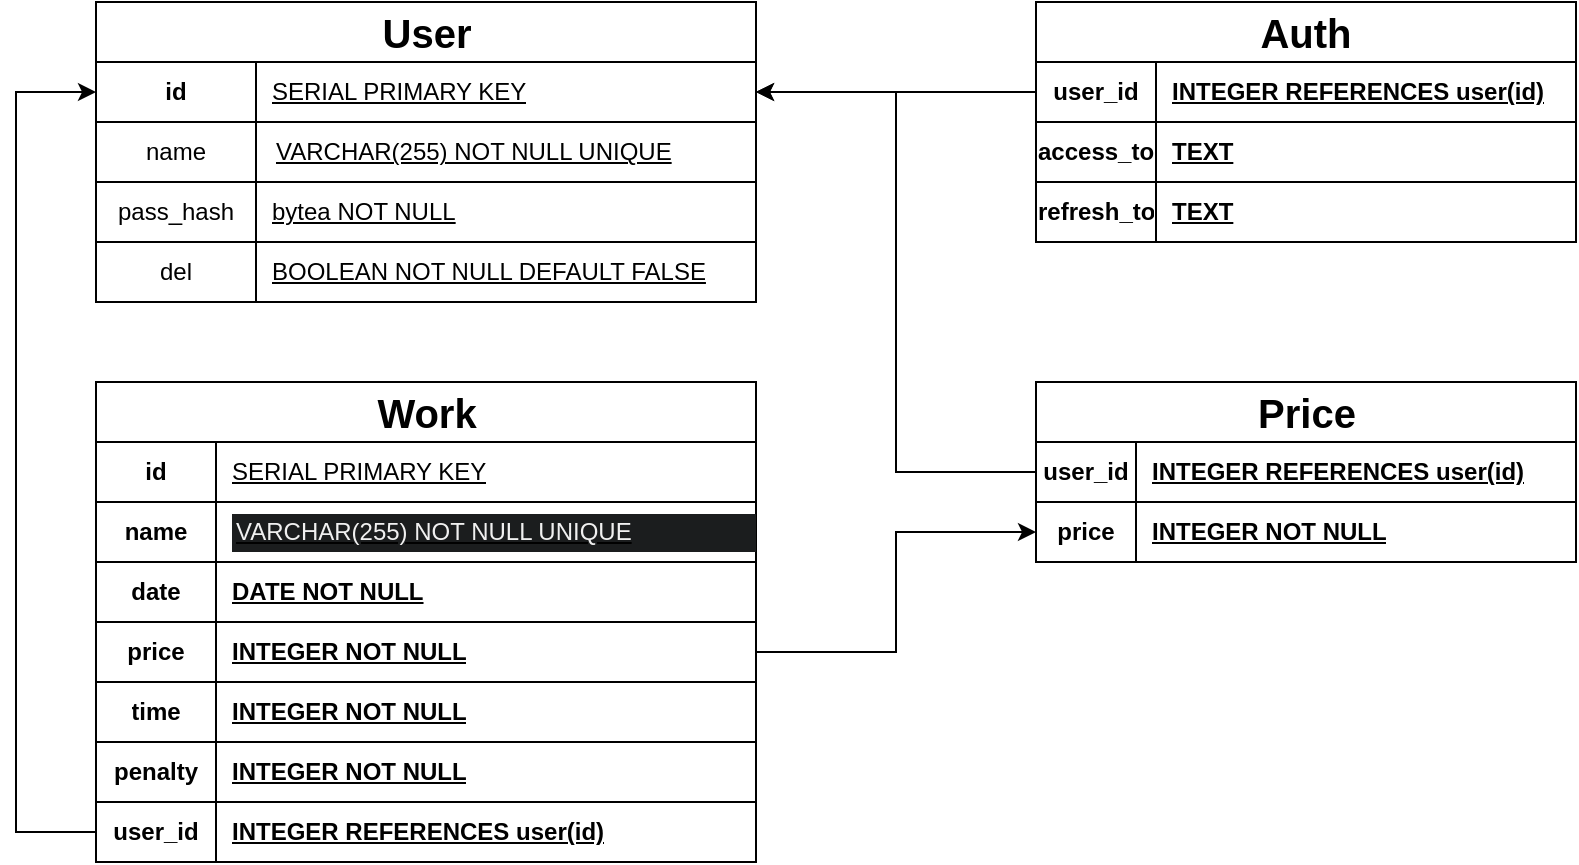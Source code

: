 <mxfile version="24.0.4" type="device">
  <diagram name="Page-1" id="-S48uvGDNK069cQVa7kJ">
    <mxGraphModel dx="1434" dy="838" grid="1" gridSize="10" guides="1" tooltips="1" connect="1" arrows="1" fold="1" page="1" pageScale="1" pageWidth="850" pageHeight="1100" math="0" shadow="0">
      <root>
        <mxCell id="0" />
        <mxCell id="1" parent="0" />
        <mxCell id="Ee7Y3M4xubzBsLbzwCd5-16" value="&lt;font style=&quot;font-size: 20px;&quot;&gt;User&lt;/font&gt;" style="shape=table;startSize=30;container=1;collapsible=1;childLayout=tableLayout;fixedRows=1;rowLines=0;fontStyle=1;align=center;resizeLast=1;html=1;" vertex="1" parent="1">
          <mxGeometry x="70" y="40" width="330" height="150" as="geometry" />
        </mxCell>
        <mxCell id="Ee7Y3M4xubzBsLbzwCd5-17" value="" style="shape=tableRow;horizontal=0;startSize=0;swimlaneHead=0;swimlaneBody=0;fillColor=none;collapsible=0;dropTarget=0;points=[[0,0.5],[1,0.5]];portConstraint=eastwest;top=0;left=0;right=0;bottom=1;" vertex="1" parent="Ee7Y3M4xubzBsLbzwCd5-16">
          <mxGeometry y="30" width="330" height="30" as="geometry" />
        </mxCell>
        <mxCell id="Ee7Y3M4xubzBsLbzwCd5-18" value="id" style="shape=partialRectangle;connectable=0;fillColor=none;top=0;left=0;bottom=0;right=0;fontStyle=1;overflow=hidden;whiteSpace=wrap;html=1;" vertex="1" parent="Ee7Y3M4xubzBsLbzwCd5-17">
          <mxGeometry width="80" height="30" as="geometry">
            <mxRectangle width="80" height="30" as="alternateBounds" />
          </mxGeometry>
        </mxCell>
        <mxCell id="Ee7Y3M4xubzBsLbzwCd5-19" value="&lt;span style=&quot;font-weight: normal;&quot;&gt;SERIAL PRIMARY KEY&lt;/span&gt;" style="shape=partialRectangle;connectable=0;fillColor=none;top=0;left=0;bottom=0;right=0;align=left;spacingLeft=6;fontStyle=5;overflow=hidden;whiteSpace=wrap;html=1;" vertex="1" parent="Ee7Y3M4xubzBsLbzwCd5-17">
          <mxGeometry x="80" width="250" height="30" as="geometry">
            <mxRectangle width="250" height="30" as="alternateBounds" />
          </mxGeometry>
        </mxCell>
        <mxCell id="Ee7Y3M4xubzBsLbzwCd5-32" value="" style="shape=tableRow;horizontal=0;startSize=0;swimlaneHead=0;swimlaneBody=0;fillColor=none;collapsible=0;dropTarget=0;points=[[0,0.5],[1,0.5]];portConstraint=eastwest;top=0;left=0;right=0;bottom=1;" vertex="1" parent="Ee7Y3M4xubzBsLbzwCd5-16">
          <mxGeometry y="60" width="330" height="30" as="geometry" />
        </mxCell>
        <mxCell id="Ee7Y3M4xubzBsLbzwCd5-33" value="&lt;span style=&quot;font-weight: 400;&quot;&gt;name&lt;/span&gt;" style="shape=partialRectangle;connectable=0;fillColor=none;top=0;left=0;bottom=0;right=0;fontStyle=1;overflow=hidden;whiteSpace=wrap;html=1;" vertex="1" parent="Ee7Y3M4xubzBsLbzwCd5-32">
          <mxGeometry width="80" height="30" as="geometry">
            <mxRectangle width="80" height="30" as="alternateBounds" />
          </mxGeometry>
        </mxCell>
        <mxCell id="Ee7Y3M4xubzBsLbzwCd5-34" value="&lt;table style=&quot;font-size: 1em; width: 360px;&quot; cellpadding=&quot;2&quot; cellspacing=&quot;0&quot;&gt;&lt;tbody&gt;&lt;tr style=&quot;font-weight: 400;&quot;&gt;&lt;td&gt;VARCHAR(255) NOT NULL UNIQUE&lt;/td&gt;&lt;/tr&gt;&lt;/tbody&gt;&lt;/table&gt;" style="shape=partialRectangle;connectable=0;fillColor=none;top=0;left=0;bottom=0;right=0;align=left;spacingLeft=6;fontStyle=5;overflow=hidden;whiteSpace=wrap;html=1;" vertex="1" parent="Ee7Y3M4xubzBsLbzwCd5-32">
          <mxGeometry x="80" width="250" height="30" as="geometry">
            <mxRectangle width="250" height="30" as="alternateBounds" />
          </mxGeometry>
        </mxCell>
        <mxCell id="Ee7Y3M4xubzBsLbzwCd5-35" value="" style="shape=tableRow;horizontal=0;startSize=0;swimlaneHead=0;swimlaneBody=0;fillColor=none;collapsible=0;dropTarget=0;points=[[0,0.5],[1,0.5]];portConstraint=eastwest;top=0;left=0;right=0;bottom=1;" vertex="1" parent="Ee7Y3M4xubzBsLbzwCd5-16">
          <mxGeometry y="90" width="330" height="30" as="geometry" />
        </mxCell>
        <mxCell id="Ee7Y3M4xubzBsLbzwCd5-36" value="&lt;span style=&quot;font-weight: 400;&quot;&gt;pass_hash&lt;/span&gt;" style="shape=partialRectangle;connectable=0;fillColor=none;top=0;left=0;bottom=0;right=0;fontStyle=1;overflow=hidden;whiteSpace=wrap;html=1;" vertex="1" parent="Ee7Y3M4xubzBsLbzwCd5-35">
          <mxGeometry width="80" height="30" as="geometry">
            <mxRectangle width="80" height="30" as="alternateBounds" />
          </mxGeometry>
        </mxCell>
        <mxCell id="Ee7Y3M4xubzBsLbzwCd5-37" value="&lt;span style=&quot;font-weight: 400;&quot;&gt;bytea NOT NULL&lt;/span&gt;" style="shape=partialRectangle;connectable=0;fillColor=none;top=0;left=0;bottom=0;right=0;align=left;spacingLeft=6;fontStyle=5;overflow=hidden;whiteSpace=wrap;html=1;" vertex="1" parent="Ee7Y3M4xubzBsLbzwCd5-35">
          <mxGeometry x="80" width="250" height="30" as="geometry">
            <mxRectangle width="250" height="30" as="alternateBounds" />
          </mxGeometry>
        </mxCell>
        <mxCell id="Ee7Y3M4xubzBsLbzwCd5-40" value="" style="shape=tableRow;horizontal=0;startSize=0;swimlaneHead=0;swimlaneBody=0;fillColor=none;collapsible=0;dropTarget=0;points=[[0,0.5],[1,0.5]];portConstraint=eastwest;top=0;left=0;right=0;bottom=1;" vertex="1" parent="Ee7Y3M4xubzBsLbzwCd5-16">
          <mxGeometry y="120" width="330" height="30" as="geometry" />
        </mxCell>
        <mxCell id="Ee7Y3M4xubzBsLbzwCd5-41" value="&lt;span style=&quot;font-weight: 400;&quot;&gt;del&lt;/span&gt;" style="shape=partialRectangle;connectable=0;fillColor=none;top=0;left=0;bottom=0;right=0;fontStyle=1;overflow=hidden;whiteSpace=wrap;html=1;" vertex="1" parent="Ee7Y3M4xubzBsLbzwCd5-40">
          <mxGeometry width="80" height="30" as="geometry">
            <mxRectangle width="80" height="30" as="alternateBounds" />
          </mxGeometry>
        </mxCell>
        <mxCell id="Ee7Y3M4xubzBsLbzwCd5-42" value="&lt;span style=&quot;font-weight: 400;&quot;&gt;BOOLEAN NOT NULL DEFAULT FALSE&lt;/span&gt;" style="shape=partialRectangle;connectable=0;fillColor=none;top=0;left=0;bottom=0;right=0;align=left;spacingLeft=6;fontStyle=5;overflow=hidden;whiteSpace=wrap;html=1;" vertex="1" parent="Ee7Y3M4xubzBsLbzwCd5-40">
          <mxGeometry x="80" width="250" height="30" as="geometry">
            <mxRectangle width="250" height="30" as="alternateBounds" />
          </mxGeometry>
        </mxCell>
        <mxCell id="Ee7Y3M4xubzBsLbzwCd5-3" value="&lt;font style=&quot;font-size: 20px;&quot;&gt;Auth&lt;/font&gt;" style="shape=table;startSize=30;container=1;collapsible=1;childLayout=tableLayout;fixedRows=1;rowLines=0;fontStyle=1;align=center;resizeLast=1;html=1;whiteSpace=wrap;" vertex="1" parent="1">
          <mxGeometry x="540" y="40" width="270" height="120" as="geometry">
            <mxRectangle x="400" y="250" width="90" height="40" as="alternateBounds" />
          </mxGeometry>
        </mxCell>
        <mxCell id="Ee7Y3M4xubzBsLbzwCd5-29" value="" style="shape=tableRow;horizontal=0;startSize=0;swimlaneHead=0;swimlaneBody=0;fillColor=none;collapsible=0;dropTarget=0;points=[[0,0.5],[1,0.5]];portConstraint=eastwest;top=0;left=0;right=0;bottom=1;" vertex="1" parent="Ee7Y3M4xubzBsLbzwCd5-3">
          <mxGeometry y="30" width="270" height="30" as="geometry" />
        </mxCell>
        <mxCell id="Ee7Y3M4xubzBsLbzwCd5-30" value="user_id" style="shape=partialRectangle;connectable=0;fillColor=none;top=0;left=0;bottom=0;right=0;fontStyle=1;overflow=hidden;whiteSpace=wrap;html=1;" vertex="1" parent="Ee7Y3M4xubzBsLbzwCd5-29">
          <mxGeometry width="60" height="30" as="geometry">
            <mxRectangle width="60" height="30" as="alternateBounds" />
          </mxGeometry>
        </mxCell>
        <mxCell id="Ee7Y3M4xubzBsLbzwCd5-31" value="INTEGER REFERENCES user(id)" style="shape=partialRectangle;connectable=0;fillColor=none;top=0;left=0;bottom=0;right=0;align=left;spacingLeft=6;fontStyle=5;overflow=hidden;whiteSpace=wrap;html=1;" vertex="1" parent="Ee7Y3M4xubzBsLbzwCd5-29">
          <mxGeometry x="60" width="210" height="30" as="geometry">
            <mxRectangle width="210" height="30" as="alternateBounds" />
          </mxGeometry>
        </mxCell>
        <mxCell id="Ee7Y3M4xubzBsLbzwCd5-53" value="" style="shape=tableRow;horizontal=0;startSize=0;swimlaneHead=0;swimlaneBody=0;fillColor=none;collapsible=0;dropTarget=0;points=[[0,0.5],[1,0.5]];portConstraint=eastwest;top=0;left=0;right=0;bottom=1;" vertex="1" parent="Ee7Y3M4xubzBsLbzwCd5-3">
          <mxGeometry y="60" width="270" height="30" as="geometry" />
        </mxCell>
        <mxCell id="Ee7Y3M4xubzBsLbzwCd5-54" value="access_token" style="shape=partialRectangle;connectable=0;fillColor=none;top=0;left=0;bottom=0;right=0;fontStyle=1;overflow=hidden;whiteSpace=wrap;html=1;" vertex="1" parent="Ee7Y3M4xubzBsLbzwCd5-53">
          <mxGeometry width="60" height="30" as="geometry">
            <mxRectangle width="60" height="30" as="alternateBounds" />
          </mxGeometry>
        </mxCell>
        <mxCell id="Ee7Y3M4xubzBsLbzwCd5-55" value="TEXT" style="shape=partialRectangle;connectable=0;fillColor=none;top=0;left=0;bottom=0;right=0;align=left;spacingLeft=6;fontStyle=5;overflow=hidden;whiteSpace=wrap;html=1;" vertex="1" parent="Ee7Y3M4xubzBsLbzwCd5-53">
          <mxGeometry x="60" width="210" height="30" as="geometry">
            <mxRectangle width="210" height="30" as="alternateBounds" />
          </mxGeometry>
        </mxCell>
        <mxCell id="Ee7Y3M4xubzBsLbzwCd5-50" value="" style="shape=tableRow;horizontal=0;startSize=0;swimlaneHead=0;swimlaneBody=0;fillColor=none;collapsible=0;dropTarget=0;points=[[0,0.5],[1,0.5]];portConstraint=eastwest;top=0;left=0;right=0;bottom=1;" vertex="1" parent="Ee7Y3M4xubzBsLbzwCd5-3">
          <mxGeometry y="90" width="270" height="30" as="geometry" />
        </mxCell>
        <mxCell id="Ee7Y3M4xubzBsLbzwCd5-51" value="refresh_token" style="shape=partialRectangle;connectable=0;fillColor=none;top=0;left=0;bottom=0;right=0;fontStyle=1;overflow=hidden;whiteSpace=wrap;html=1;" vertex="1" parent="Ee7Y3M4xubzBsLbzwCd5-50">
          <mxGeometry width="60" height="30" as="geometry">
            <mxRectangle width="60" height="30" as="alternateBounds" />
          </mxGeometry>
        </mxCell>
        <mxCell id="Ee7Y3M4xubzBsLbzwCd5-52" value="TEXT" style="shape=partialRectangle;connectable=0;fillColor=none;top=0;left=0;bottom=0;right=0;align=left;spacingLeft=6;fontStyle=5;overflow=hidden;whiteSpace=wrap;html=1;" vertex="1" parent="Ee7Y3M4xubzBsLbzwCd5-50">
          <mxGeometry x="60" width="210" height="30" as="geometry">
            <mxRectangle width="210" height="30" as="alternateBounds" />
          </mxGeometry>
        </mxCell>
        <mxCell id="Ee7Y3M4xubzBsLbzwCd5-56" value="&lt;font style=&quot;font-size: 20px;&quot;&gt;Work&lt;/font&gt;" style="shape=table;startSize=30;container=1;collapsible=1;childLayout=tableLayout;fixedRows=1;rowLines=0;fontStyle=1;align=center;resizeLast=1;html=1;" vertex="1" parent="1">
          <mxGeometry x="70" y="230" width="330" height="240" as="geometry" />
        </mxCell>
        <mxCell id="Ee7Y3M4xubzBsLbzwCd5-57" value="" style="shape=tableRow;horizontal=0;startSize=0;swimlaneHead=0;swimlaneBody=0;fillColor=none;collapsible=0;dropTarget=0;points=[[0,0.5],[1,0.5]];portConstraint=eastwest;top=0;left=0;right=0;bottom=1;" vertex="1" parent="Ee7Y3M4xubzBsLbzwCd5-56">
          <mxGeometry y="30" width="330" height="30" as="geometry" />
        </mxCell>
        <mxCell id="Ee7Y3M4xubzBsLbzwCd5-58" value="id" style="shape=partialRectangle;connectable=0;fillColor=none;top=0;left=0;bottom=0;right=0;fontStyle=1;overflow=hidden;whiteSpace=wrap;html=1;" vertex="1" parent="Ee7Y3M4xubzBsLbzwCd5-57">
          <mxGeometry width="60" height="30" as="geometry">
            <mxRectangle width="60" height="30" as="alternateBounds" />
          </mxGeometry>
        </mxCell>
        <mxCell id="Ee7Y3M4xubzBsLbzwCd5-59" value="&lt;span style=&quot;font-weight: 400;&quot;&gt;SERIAL PRIMARY KEY&lt;/span&gt;" style="shape=partialRectangle;connectable=0;fillColor=none;top=0;left=0;bottom=0;right=0;align=left;spacingLeft=6;fontStyle=5;overflow=hidden;whiteSpace=wrap;html=1;" vertex="1" parent="Ee7Y3M4xubzBsLbzwCd5-57">
          <mxGeometry x="60" width="270" height="30" as="geometry">
            <mxRectangle width="270" height="30" as="alternateBounds" />
          </mxGeometry>
        </mxCell>
        <mxCell id="Ee7Y3M4xubzBsLbzwCd5-69" value="" style="shape=tableRow;horizontal=0;startSize=0;swimlaneHead=0;swimlaneBody=0;fillColor=none;collapsible=0;dropTarget=0;points=[[0,0.5],[1,0.5]];portConstraint=eastwest;top=0;left=0;right=0;bottom=1;" vertex="1" parent="Ee7Y3M4xubzBsLbzwCd5-56">
          <mxGeometry y="60" width="330" height="30" as="geometry" />
        </mxCell>
        <mxCell id="Ee7Y3M4xubzBsLbzwCd5-70" value="name" style="shape=partialRectangle;connectable=0;fillColor=none;top=0;left=0;bottom=0;right=0;fontStyle=1;overflow=hidden;whiteSpace=wrap;html=1;" vertex="1" parent="Ee7Y3M4xubzBsLbzwCd5-69">
          <mxGeometry width="60" height="30" as="geometry">
            <mxRectangle width="60" height="30" as="alternateBounds" />
          </mxGeometry>
        </mxCell>
        <mxCell id="Ee7Y3M4xubzBsLbzwCd5-71" value="&lt;table style=&quot;border-color: rgb(0, 0, 0); color: rgb(240, 240, 240); font-family: Helvetica; font-size: 1em; font-style: normal; font-variant-ligatures: normal; font-variant-caps: normal; font-weight: 700; letter-spacing: normal; orphans: 2; text-align: left; text-transform: none; widows: 2; word-spacing: 0px; -webkit-text-stroke-width: 0px; white-space: normal; background-color: rgb(27, 29, 30); text-decoration-thickness: initial; text-decoration-style: initial; text-decoration-color: initial; width: 360px;&quot; cellpadding=&quot;2&quot; cellspacing=&quot;0&quot;&gt;&lt;tbody style=&quot;border-color: rgb(0, 0, 0);&quot;&gt;&lt;tr style=&quot;border-color: rgb(0, 0, 0); font-weight: 400;&quot;&gt;&lt;td style=&quot;border-color: rgb(0, 0, 0);&quot;&gt;VARCHAR(255) NOT NULL UNIQUE&lt;/td&gt;&lt;/tr&gt;&lt;/tbody&gt;&lt;/table&gt;" style="shape=partialRectangle;connectable=0;fillColor=none;top=0;left=0;bottom=0;right=0;align=left;spacingLeft=6;fontStyle=5;overflow=hidden;whiteSpace=wrap;html=1;" vertex="1" parent="Ee7Y3M4xubzBsLbzwCd5-69">
          <mxGeometry x="60" width="270" height="30" as="geometry">
            <mxRectangle width="270" height="30" as="alternateBounds" />
          </mxGeometry>
        </mxCell>
        <mxCell id="Ee7Y3M4xubzBsLbzwCd5-72" value="" style="shape=tableRow;horizontal=0;startSize=0;swimlaneHead=0;swimlaneBody=0;fillColor=none;collapsible=0;dropTarget=0;points=[[0,0.5],[1,0.5]];portConstraint=eastwest;top=0;left=0;right=0;bottom=1;" vertex="1" parent="Ee7Y3M4xubzBsLbzwCd5-56">
          <mxGeometry y="90" width="330" height="30" as="geometry" />
        </mxCell>
        <mxCell id="Ee7Y3M4xubzBsLbzwCd5-73" value="date" style="shape=partialRectangle;connectable=0;fillColor=none;top=0;left=0;bottom=0;right=0;fontStyle=1;overflow=hidden;whiteSpace=wrap;html=1;" vertex="1" parent="Ee7Y3M4xubzBsLbzwCd5-72">
          <mxGeometry width="60" height="30" as="geometry">
            <mxRectangle width="60" height="30" as="alternateBounds" />
          </mxGeometry>
        </mxCell>
        <mxCell id="Ee7Y3M4xubzBsLbzwCd5-74" value="DATE NOT NULL" style="shape=partialRectangle;connectable=0;fillColor=none;top=0;left=0;bottom=0;right=0;align=left;spacingLeft=6;fontStyle=5;overflow=hidden;whiteSpace=wrap;html=1;" vertex="1" parent="Ee7Y3M4xubzBsLbzwCd5-72">
          <mxGeometry x="60" width="270" height="30" as="geometry">
            <mxRectangle width="270" height="30" as="alternateBounds" />
          </mxGeometry>
        </mxCell>
        <mxCell id="Ee7Y3M4xubzBsLbzwCd5-75" value="" style="shape=tableRow;horizontal=0;startSize=0;swimlaneHead=0;swimlaneBody=0;fillColor=none;collapsible=0;dropTarget=0;points=[[0,0.5],[1,0.5]];portConstraint=eastwest;top=0;left=0;right=0;bottom=1;" vertex="1" parent="Ee7Y3M4xubzBsLbzwCd5-56">
          <mxGeometry y="120" width="330" height="30" as="geometry" />
        </mxCell>
        <mxCell id="Ee7Y3M4xubzBsLbzwCd5-76" value="price" style="shape=partialRectangle;connectable=0;fillColor=none;top=0;left=0;bottom=0;right=0;fontStyle=1;overflow=hidden;whiteSpace=wrap;html=1;" vertex="1" parent="Ee7Y3M4xubzBsLbzwCd5-75">
          <mxGeometry width="60" height="30" as="geometry">
            <mxRectangle width="60" height="30" as="alternateBounds" />
          </mxGeometry>
        </mxCell>
        <mxCell id="Ee7Y3M4xubzBsLbzwCd5-77" value="INTEGER NOT NULL" style="shape=partialRectangle;connectable=0;fillColor=none;top=0;left=0;bottom=0;right=0;align=left;spacingLeft=6;fontStyle=5;overflow=hidden;whiteSpace=wrap;html=1;" vertex="1" parent="Ee7Y3M4xubzBsLbzwCd5-75">
          <mxGeometry x="60" width="270" height="30" as="geometry">
            <mxRectangle width="270" height="30" as="alternateBounds" />
          </mxGeometry>
        </mxCell>
        <mxCell id="Ee7Y3M4xubzBsLbzwCd5-78" value="" style="shape=tableRow;horizontal=0;startSize=0;swimlaneHead=0;swimlaneBody=0;fillColor=none;collapsible=0;dropTarget=0;points=[[0,0.5],[1,0.5]];portConstraint=eastwest;top=0;left=0;right=0;bottom=1;" vertex="1" parent="Ee7Y3M4xubzBsLbzwCd5-56">
          <mxGeometry y="150" width="330" height="30" as="geometry" />
        </mxCell>
        <mxCell id="Ee7Y3M4xubzBsLbzwCd5-79" value="time" style="shape=partialRectangle;connectable=0;fillColor=none;top=0;left=0;bottom=0;right=0;fontStyle=1;overflow=hidden;whiteSpace=wrap;html=1;" vertex="1" parent="Ee7Y3M4xubzBsLbzwCd5-78">
          <mxGeometry width="60" height="30" as="geometry">
            <mxRectangle width="60" height="30" as="alternateBounds" />
          </mxGeometry>
        </mxCell>
        <mxCell id="Ee7Y3M4xubzBsLbzwCd5-80" value="INTEGER NOT NULL" style="shape=partialRectangle;connectable=0;fillColor=none;top=0;left=0;bottom=0;right=0;align=left;spacingLeft=6;fontStyle=5;overflow=hidden;whiteSpace=wrap;html=1;" vertex="1" parent="Ee7Y3M4xubzBsLbzwCd5-78">
          <mxGeometry x="60" width="270" height="30" as="geometry">
            <mxRectangle width="270" height="30" as="alternateBounds" />
          </mxGeometry>
        </mxCell>
        <mxCell id="Ee7Y3M4xubzBsLbzwCd5-81" value="" style="shape=tableRow;horizontal=0;startSize=0;swimlaneHead=0;swimlaneBody=0;fillColor=none;collapsible=0;dropTarget=0;points=[[0,0.5],[1,0.5]];portConstraint=eastwest;top=0;left=0;right=0;bottom=1;" vertex="1" parent="Ee7Y3M4xubzBsLbzwCd5-56">
          <mxGeometry y="180" width="330" height="30" as="geometry" />
        </mxCell>
        <mxCell id="Ee7Y3M4xubzBsLbzwCd5-82" value="penalty" style="shape=partialRectangle;connectable=0;fillColor=none;top=0;left=0;bottom=0;right=0;fontStyle=1;overflow=hidden;whiteSpace=wrap;html=1;" vertex="1" parent="Ee7Y3M4xubzBsLbzwCd5-81">
          <mxGeometry width="60" height="30" as="geometry">
            <mxRectangle width="60" height="30" as="alternateBounds" />
          </mxGeometry>
        </mxCell>
        <mxCell id="Ee7Y3M4xubzBsLbzwCd5-83" value="INTEGER NOT NULL" style="shape=partialRectangle;connectable=0;fillColor=none;top=0;left=0;bottom=0;right=0;align=left;spacingLeft=6;fontStyle=5;overflow=hidden;whiteSpace=wrap;html=1;" vertex="1" parent="Ee7Y3M4xubzBsLbzwCd5-81">
          <mxGeometry x="60" width="270" height="30" as="geometry">
            <mxRectangle width="270" height="30" as="alternateBounds" />
          </mxGeometry>
        </mxCell>
        <mxCell id="Ee7Y3M4xubzBsLbzwCd5-84" value="" style="shape=tableRow;horizontal=0;startSize=0;swimlaneHead=0;swimlaneBody=0;fillColor=none;collapsible=0;dropTarget=0;points=[[0,0.5],[1,0.5]];portConstraint=eastwest;top=0;left=0;right=0;bottom=1;" vertex="1" parent="Ee7Y3M4xubzBsLbzwCd5-56">
          <mxGeometry y="210" width="330" height="30" as="geometry" />
        </mxCell>
        <mxCell id="Ee7Y3M4xubzBsLbzwCd5-85" value="user_id" style="shape=partialRectangle;connectable=0;fillColor=none;top=0;left=0;bottom=0;right=0;fontStyle=1;overflow=hidden;whiteSpace=wrap;html=1;" vertex="1" parent="Ee7Y3M4xubzBsLbzwCd5-84">
          <mxGeometry width="60" height="30" as="geometry">
            <mxRectangle width="60" height="30" as="alternateBounds" />
          </mxGeometry>
        </mxCell>
        <mxCell id="Ee7Y3M4xubzBsLbzwCd5-86" value="INTEGER REFERENCES user(id)" style="shape=partialRectangle;connectable=0;fillColor=none;top=0;left=0;bottom=0;right=0;align=left;spacingLeft=6;fontStyle=5;overflow=hidden;whiteSpace=wrap;html=1;" vertex="1" parent="Ee7Y3M4xubzBsLbzwCd5-84">
          <mxGeometry x="60" width="270" height="30" as="geometry">
            <mxRectangle width="270" height="30" as="alternateBounds" />
          </mxGeometry>
        </mxCell>
        <mxCell id="Ee7Y3M4xubzBsLbzwCd5-87" value="&lt;font style=&quot;font-size: 20px;&quot;&gt;Price&lt;/font&gt;" style="shape=table;startSize=30;container=1;collapsible=1;childLayout=tableLayout;fixedRows=1;rowLines=0;fontStyle=1;align=center;resizeLast=1;html=1;" vertex="1" parent="1">
          <mxGeometry x="540" y="230" width="270" height="90" as="geometry" />
        </mxCell>
        <mxCell id="Ee7Y3M4xubzBsLbzwCd5-88" value="" style="shape=tableRow;horizontal=0;startSize=0;swimlaneHead=0;swimlaneBody=0;fillColor=none;collapsible=0;dropTarget=0;points=[[0,0.5],[1,0.5]];portConstraint=eastwest;top=0;left=0;right=0;bottom=1;" vertex="1" parent="Ee7Y3M4xubzBsLbzwCd5-87">
          <mxGeometry y="30" width="270" height="30" as="geometry" />
        </mxCell>
        <mxCell id="Ee7Y3M4xubzBsLbzwCd5-89" value="user_id" style="shape=partialRectangle;connectable=0;fillColor=none;top=0;left=0;bottom=0;right=0;fontStyle=1;overflow=hidden;whiteSpace=wrap;html=1;" vertex="1" parent="Ee7Y3M4xubzBsLbzwCd5-88">
          <mxGeometry width="50" height="30" as="geometry">
            <mxRectangle width="50" height="30" as="alternateBounds" />
          </mxGeometry>
        </mxCell>
        <mxCell id="Ee7Y3M4xubzBsLbzwCd5-90" value="INTEGER REFERENCES user(id)" style="shape=partialRectangle;connectable=0;fillColor=none;top=0;left=0;bottom=0;right=0;align=left;spacingLeft=6;fontStyle=5;overflow=hidden;whiteSpace=wrap;html=1;" vertex="1" parent="Ee7Y3M4xubzBsLbzwCd5-88">
          <mxGeometry x="50" width="220" height="30" as="geometry">
            <mxRectangle width="220" height="30" as="alternateBounds" />
          </mxGeometry>
        </mxCell>
        <mxCell id="Ee7Y3M4xubzBsLbzwCd5-100" value="" style="shape=tableRow;horizontal=0;startSize=0;swimlaneHead=0;swimlaneBody=0;fillColor=none;collapsible=0;dropTarget=0;points=[[0,0.5],[1,0.5]];portConstraint=eastwest;top=0;left=0;right=0;bottom=1;" vertex="1" parent="Ee7Y3M4xubzBsLbzwCd5-87">
          <mxGeometry y="60" width="270" height="30" as="geometry" />
        </mxCell>
        <mxCell id="Ee7Y3M4xubzBsLbzwCd5-101" value="price" style="shape=partialRectangle;connectable=0;fillColor=none;top=0;left=0;bottom=0;right=0;fontStyle=1;overflow=hidden;whiteSpace=wrap;html=1;" vertex="1" parent="Ee7Y3M4xubzBsLbzwCd5-100">
          <mxGeometry width="50" height="30" as="geometry">
            <mxRectangle width="50" height="30" as="alternateBounds" />
          </mxGeometry>
        </mxCell>
        <mxCell id="Ee7Y3M4xubzBsLbzwCd5-102" value="INTEGER NOT NULL" style="shape=partialRectangle;connectable=0;fillColor=none;top=0;left=0;bottom=0;right=0;align=left;spacingLeft=6;fontStyle=5;overflow=hidden;whiteSpace=wrap;html=1;" vertex="1" parent="Ee7Y3M4xubzBsLbzwCd5-100">
          <mxGeometry x="50" width="220" height="30" as="geometry">
            <mxRectangle width="220" height="30" as="alternateBounds" />
          </mxGeometry>
        </mxCell>
        <mxCell id="Ee7Y3M4xubzBsLbzwCd5-112" style="edgeStyle=orthogonalEdgeStyle;rounded=0;orthogonalLoop=1;jettySize=auto;html=1;entryX=1;entryY=0.5;entryDx=0;entryDy=0;" edge="1" parent="1" source="Ee7Y3M4xubzBsLbzwCd5-88" target="Ee7Y3M4xubzBsLbzwCd5-17">
          <mxGeometry relative="1" as="geometry" />
        </mxCell>
        <mxCell id="Ee7Y3M4xubzBsLbzwCd5-113" style="edgeStyle=orthogonalEdgeStyle;rounded=0;orthogonalLoop=1;jettySize=auto;html=1;entryX=0;entryY=0.5;entryDx=0;entryDy=0;" edge="1" parent="1" source="Ee7Y3M4xubzBsLbzwCd5-75" target="Ee7Y3M4xubzBsLbzwCd5-100">
          <mxGeometry relative="1" as="geometry" />
        </mxCell>
        <mxCell id="Ee7Y3M4xubzBsLbzwCd5-114" style="edgeStyle=orthogonalEdgeStyle;rounded=0;orthogonalLoop=1;jettySize=auto;html=1;entryX=1;entryY=0.5;entryDx=0;entryDy=0;" edge="1" parent="1" source="Ee7Y3M4xubzBsLbzwCd5-29" target="Ee7Y3M4xubzBsLbzwCd5-17">
          <mxGeometry relative="1" as="geometry" />
        </mxCell>
        <mxCell id="Ee7Y3M4xubzBsLbzwCd5-115" style="edgeStyle=orthogonalEdgeStyle;rounded=0;orthogonalLoop=1;jettySize=auto;html=1;entryX=0;entryY=0.5;entryDx=0;entryDy=0;exitX=0;exitY=0.5;exitDx=0;exitDy=0;" edge="1" parent="1" source="Ee7Y3M4xubzBsLbzwCd5-84" target="Ee7Y3M4xubzBsLbzwCd5-17">
          <mxGeometry relative="1" as="geometry">
            <mxPoint x="140" y="490" as="sourcePoint" />
            <Array as="points">
              <mxPoint x="30" y="455" />
              <mxPoint x="30" y="85" />
            </Array>
          </mxGeometry>
        </mxCell>
      </root>
    </mxGraphModel>
  </diagram>
</mxfile>
